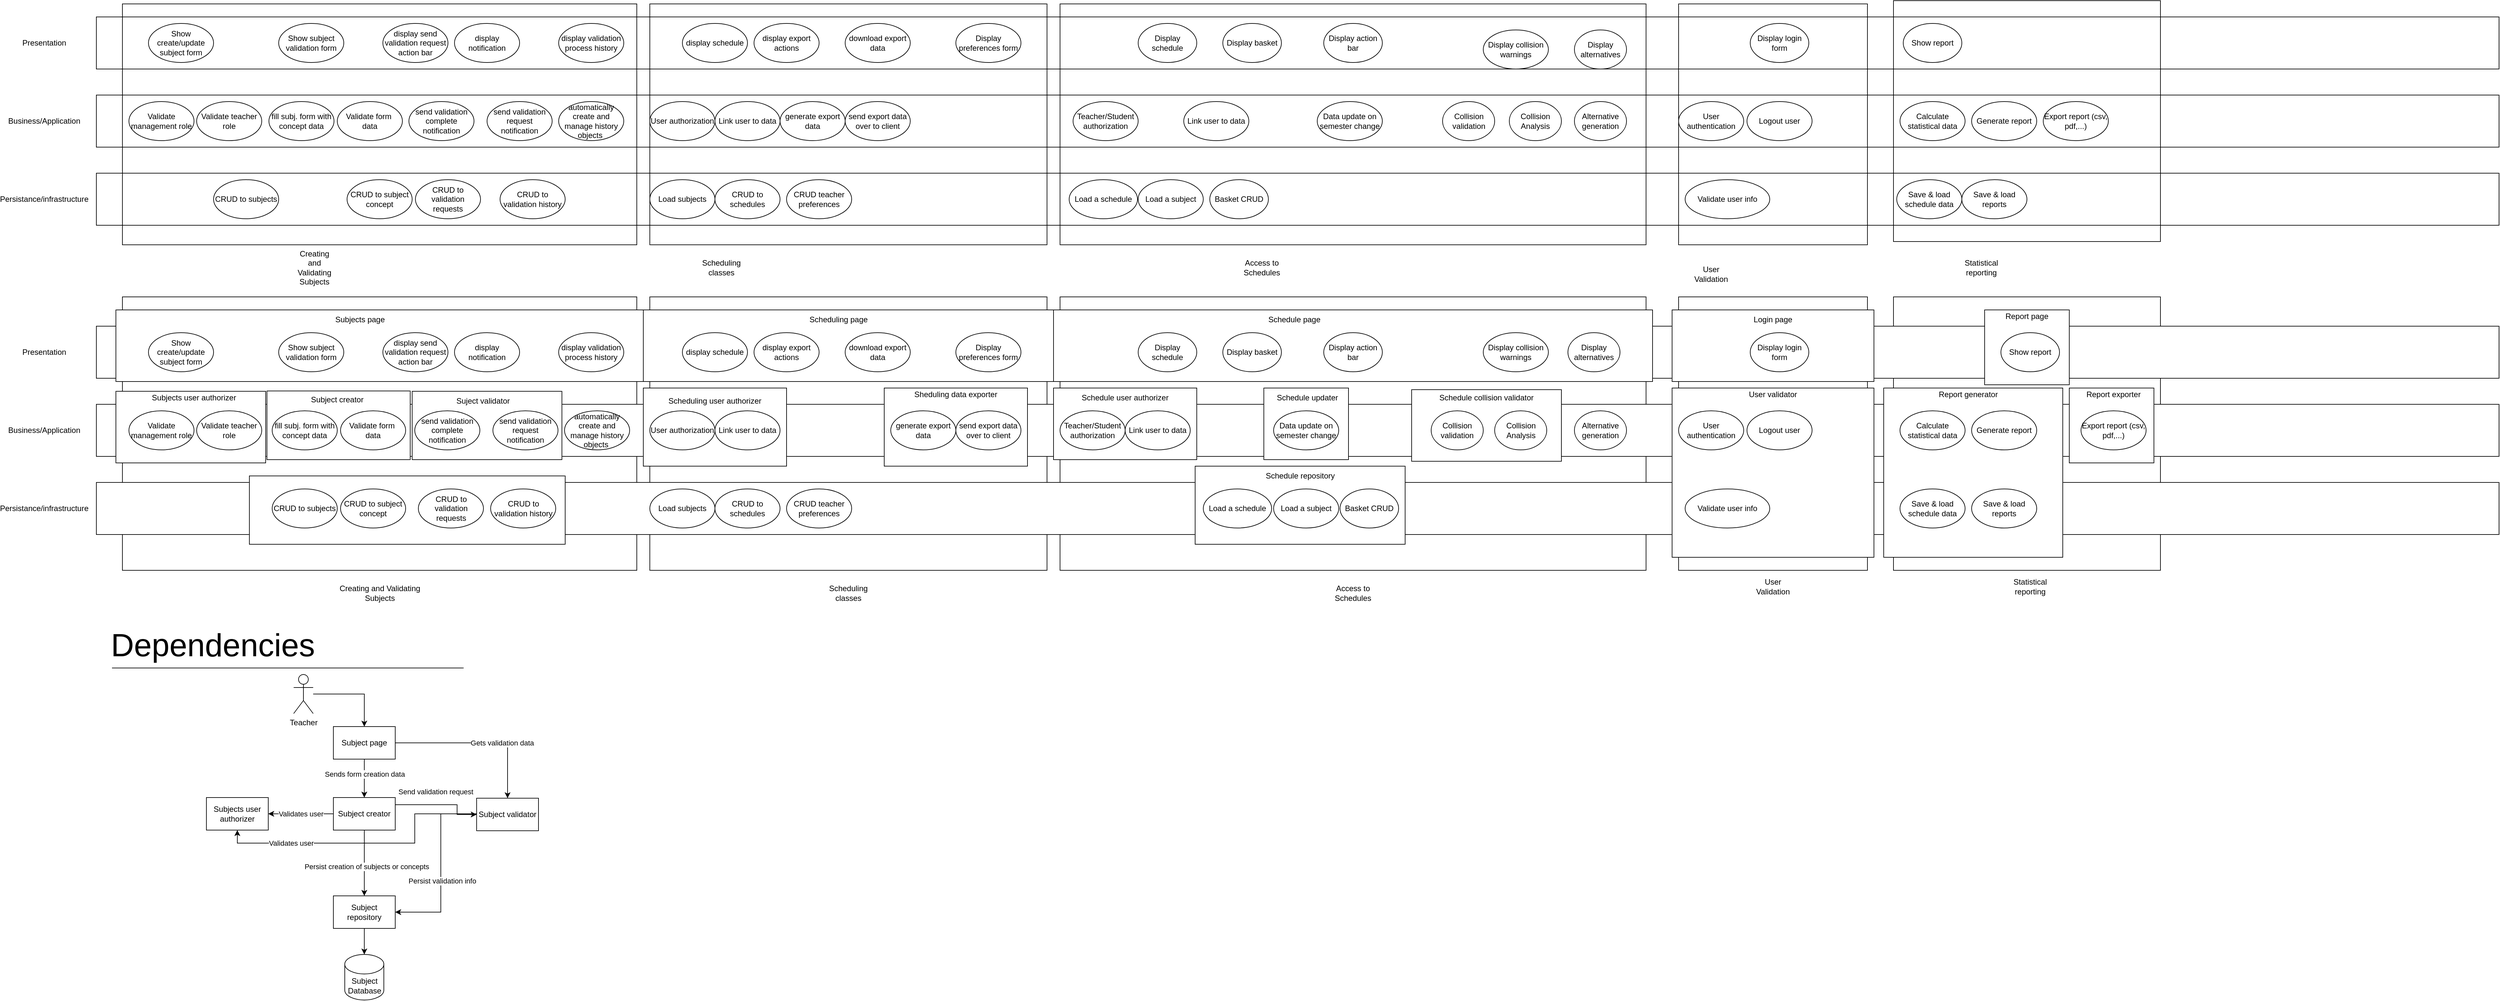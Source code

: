 <mxfile version="28.2.8">
  <diagram name="Page-1" id="wc59bFMJNS8MXFJ9b22b">
    <mxGraphModel dx="1195" dy="948" grid="1" gridSize="10" guides="1" tooltips="1" connect="1" arrows="1" fold="1" page="1" pageScale="1" pageWidth="827" pageHeight="1169" math="0" shadow="0">
      <root>
        <mxCell id="0" />
        <mxCell id="1" parent="0" />
        <mxCell id="vXy1FmEKdBri9zgE4fGT-71" value="" style="rounded=0;whiteSpace=wrap;html=1;fillColor=light-dark(#FFFFFF,#999900);" parent="1" vertex="1">
          <mxGeometry x="200" y="470" width="790" height="420" as="geometry" />
        </mxCell>
        <mxCell id="vXy1FmEKdBri9zgE4fGT-79" value="" style="rounded=0;whiteSpace=wrap;html=1;fillColor=light-dark(#FFFFFF,#999900);" parent="1" vertex="1">
          <mxGeometry x="2590" y="470" width="290" height="420" as="geometry" />
        </mxCell>
        <mxCell id="vXy1FmEKdBri9zgE4fGT-123" value="" style="rounded=0;whiteSpace=wrap;html=1;fillColor=light-dark(#FFFFFF,#999900);" parent="1" vertex="1">
          <mxGeometry x="2920" y="470" width="410" height="420" as="geometry" />
        </mxCell>
        <mxCell id="vXy1FmEKdBri9zgE4fGT-75" value="" style="rounded=0;whiteSpace=wrap;html=1;fillColor=light-dark(#FFFFFF,#999900);" parent="1" vertex="1">
          <mxGeometry x="1010" y="470" width="610" height="420" as="geometry" />
        </mxCell>
        <mxCell id="vXy1FmEKdBri9zgE4fGT-77" value="" style="rounded=0;whiteSpace=wrap;html=1;fillColor=light-dark(#FFFFFF,#999900);" parent="1" vertex="1">
          <mxGeometry x="1640" y="470" width="900" height="420" as="geometry" />
        </mxCell>
        <mxCell id="vXy1FmEKdBri9zgE4fGT-69" value="" style="rounded=0;whiteSpace=wrap;html=1;fillColor=light-dark(#FFFFFF,#994C00);" parent="1" vertex="1">
          <mxGeometry x="160" y="755" width="3690" height="80" as="geometry" />
        </mxCell>
        <mxCell id="vXy1FmEKdBri9zgE4fGT-162" value="" style="rounded=0;whiteSpace=wrap;html=1;fillColor=light-dark(#FFFFFF,#FF8000);strokeColor=light-dark(#000000,#FF0606);" parent="1" vertex="1">
          <mxGeometry x="1847.5" y="730" width="322.5" height="120" as="geometry" />
        </mxCell>
        <mxCell id="vXy1FmEKdBri9zgE4fGT-68" value="" style="rounded=0;whiteSpace=wrap;html=1;fillColor=light-dark(#FFFFFF,#994C00);" parent="1" vertex="1">
          <mxGeometry x="160" y="635" width="3690" height="80" as="geometry" />
        </mxCell>
        <mxCell id="vXy1FmEKdBri9zgE4fGT-172" value="" style="rounded=0;whiteSpace=wrap;html=1;fillColor=light-dark(#FFFFFF,#FF8000);strokeColor=light-dark(#000000,#FF0606);" parent="1" vertex="1">
          <mxGeometry x="422" y="614.5" width="220" height="105.5" as="geometry" />
        </mxCell>
        <mxCell id="vXy1FmEKdBri9zgE4fGT-170" value="" style="rounded=0;whiteSpace=wrap;html=1;fillColor=light-dark(#FFFFFF,#FF8000);strokeColor=light-dark(#000000,#FF0606);" parent="1" vertex="1">
          <mxGeometry x="645" y="615" width="230" height="105" as="geometry" />
        </mxCell>
        <mxCell id="vXy1FmEKdBri9zgE4fGT-168" value="" style="rounded=0;whiteSpace=wrap;html=1;fillColor=light-dark(#FFFFFF,#FF8000);strokeColor=light-dark(#000000,#FF0606);" parent="1" vertex="1">
          <mxGeometry x="190" y="615" width="230" height="110" as="geometry" />
        </mxCell>
        <mxCell id="vXy1FmEKdBri9zgE4fGT-166" value="" style="rounded=0;whiteSpace=wrap;html=1;fillColor=light-dark(#FFFFFF,#FF8000);strokeColor=light-dark(#000000,#FF0606);" parent="1" vertex="1">
          <mxGeometry x="1370" y="610" width="220" height="120" as="geometry" />
        </mxCell>
        <mxCell id="vXy1FmEKdBri9zgE4fGT-164" value="" style="rounded=0;whiteSpace=wrap;html=1;fillColor=light-dark(#FFFFFF,#FF8000);strokeColor=light-dark(#000000,#FF0606);" parent="1" vertex="1">
          <mxGeometry x="1000" y="610" width="220" height="120" as="geometry" />
        </mxCell>
        <mxCell id="vXy1FmEKdBri9zgE4fGT-160" value="" style="rounded=0;whiteSpace=wrap;html=1;fillColor=light-dark(#FFFFFF,#FF8000);strokeColor=light-dark(#000000,#FF0606);" parent="1" vertex="1">
          <mxGeometry x="1630" y="610" width="220" height="110" as="geometry" />
        </mxCell>
        <mxCell id="vXy1FmEKdBri9zgE4fGT-158" value="" style="rounded=0;whiteSpace=wrap;html=1;fillColor=light-dark(#FFFFFF,#FF8000);strokeColor=light-dark(#000000,#FF0606);" parent="1" vertex="1">
          <mxGeometry x="1953" y="610" width="130" height="110" as="geometry" />
        </mxCell>
        <mxCell id="vXy1FmEKdBri9zgE4fGT-156" value="" style="rounded=0;whiteSpace=wrap;html=1;fillColor=light-dark(#FFFFFF,#FF8000);strokeColor=light-dark(#000000,#FF0606);" parent="1" vertex="1">
          <mxGeometry x="2180" y="612.5" width="230" height="110" as="geometry" />
        </mxCell>
        <mxCell id="vXy1FmEKdBri9zgE4fGT-67" value="" style="rounded=0;whiteSpace=wrap;html=1;fillColor=light-dark(#FFFFFF,#994C00);" parent="1" vertex="1">
          <mxGeometry x="160" y="515" width="3690" height="80" as="geometry" />
        </mxCell>
        <mxCell id="vXy1FmEKdBri9zgE4fGT-153" value="" style="rounded=0;whiteSpace=wrap;html=1;fillColor=light-dark(#FFFFFF,#FF8000);strokeColor=light-dark(#000000,#FF0606);" parent="1" vertex="1">
          <mxGeometry x="3190" y="610" width="130" height="115" as="geometry" />
        </mxCell>
        <mxCell id="vXy1FmEKdBri9zgE4fGT-151" value="" style="rounded=0;whiteSpace=wrap;html=1;fillColor=light-dark(#FFFFFF,#FF8000);strokeColor=light-dark(#000000,#FF0606);" parent="1" vertex="1">
          <mxGeometry x="2905" y="610" width="275" height="260" as="geometry" />
        </mxCell>
        <mxCell id="vXy1FmEKdBri9zgE4fGT-149" value="" style="rounded=0;whiteSpace=wrap;html=1;fillColor=light-dark(#FFFFFF,#FF8000);strokeColor=light-dark(#000000,#FF0606);" parent="1" vertex="1">
          <mxGeometry x="3060" y="490" width="130" height="115" as="geometry" />
        </mxCell>
        <mxCell id="vXy1FmEKdBri9zgE4fGT-147" value="" style="rounded=0;whiteSpace=wrap;html=1;fillColor=light-dark(#FFFFFF,#FF8000);strokeColor=light-dark(#000000,#FF0606);" parent="1" vertex="1">
          <mxGeometry x="2580" y="490" width="310" height="110" as="geometry" />
        </mxCell>
        <mxCell id="vXy1FmEKdBri9zgE4fGT-145" value="" style="rounded=0;whiteSpace=wrap;html=1;fillColor=light-dark(#FFFFFF,#FF8000);strokeColor=light-dark(#000000,#FF0606);" parent="1" vertex="1">
          <mxGeometry x="2580" y="610" width="310" height="260" as="geometry" />
        </mxCell>
        <mxCell id="vXy1FmEKdBri9zgE4fGT-140" value="" style="rounded=0;whiteSpace=wrap;html=1;fillColor=light-dark(#FFFFFF,#FF8000);strokeColor=light-dark(#000000,#FF0606);" parent="1" vertex="1">
          <mxGeometry x="1630" y="490" width="920" height="110" as="geometry" />
        </mxCell>
        <mxCell id="vXy1FmEKdBri9zgE4fGT-138" value="" style="rounded=0;whiteSpace=wrap;html=1;fillColor=light-dark(#FFFFFF,#FF8000);strokeColor=light-dark(#000000,#FF0000);" parent="1" vertex="1">
          <mxGeometry x="1000" y="490" width="630" height="110" as="geometry" />
        </mxCell>
        <mxCell id="vXy1FmEKdBri9zgE4fGT-135" value="" style="rounded=0;whiteSpace=wrap;html=1;fillColor=light-dark(#FFFFFF,#FF8000);strokeColor=light-dark(#000000,#FF0000);" parent="1" vertex="1">
          <mxGeometry x="190" y="490" width="810" height="110" as="geometry" />
        </mxCell>
        <mxCell id="vXy1FmEKdBri9zgE4fGT-1" value="" style="rounded=0;whiteSpace=wrap;html=1;fillColor=none;" parent="1" vertex="1">
          <mxGeometry x="160" y="40" width="3690" height="80" as="geometry" />
        </mxCell>
        <mxCell id="vXy1FmEKdBri9zgE4fGT-2" value="" style="rounded=0;whiteSpace=wrap;html=1;fillColor=none;" parent="1" vertex="1">
          <mxGeometry x="160" y="160" width="3690" height="80" as="geometry" />
        </mxCell>
        <mxCell id="vXy1FmEKdBri9zgE4fGT-3" value="" style="rounded=0;whiteSpace=wrap;html=1;fillColor=none;" parent="1" vertex="1">
          <mxGeometry x="160" y="280" width="3690" height="80" as="geometry" />
        </mxCell>
        <mxCell id="vXy1FmEKdBri9zgE4fGT-4" value="Business/Application" style="text;html=1;align=center;verticalAlign=middle;whiteSpace=wrap;rounded=0;" parent="1" vertex="1">
          <mxGeometry x="50" y="185" width="60" height="30" as="geometry" />
        </mxCell>
        <mxCell id="vXy1FmEKdBri9zgE4fGT-5" value="" style="rounded=0;whiteSpace=wrap;html=1;fillColor=none;" parent="1" vertex="1">
          <mxGeometry x="200" y="20" width="790" height="370" as="geometry" />
        </mxCell>
        <mxCell id="vXy1FmEKdBri9zgE4fGT-6" value="Presentation" style="text;html=1;align=center;verticalAlign=middle;whiteSpace=wrap;rounded=0;" parent="1" vertex="1">
          <mxGeometry x="50" y="65" width="60" height="30" as="geometry" />
        </mxCell>
        <mxCell id="vXy1FmEKdBri9zgE4fGT-7" value="Persistance/infrastructure" style="text;html=1;align=center;verticalAlign=middle;whiteSpace=wrap;rounded=0;" parent="1" vertex="1">
          <mxGeometry x="50" y="305" width="60" height="30" as="geometry" />
        </mxCell>
        <mxCell id="vXy1FmEKdBri9zgE4fGT-8" value="Creating and Validating Subjects" style="text;html=1;align=center;verticalAlign=middle;whiteSpace=wrap;rounded=0;" parent="1" vertex="1">
          <mxGeometry x="465" y="410" width="60" height="30" as="geometry" />
        </mxCell>
        <mxCell id="vXy1FmEKdBri9zgE4fGT-9" value="" style="rounded=0;whiteSpace=wrap;html=1;fillColor=none;" parent="1" vertex="1">
          <mxGeometry x="1010" y="20" width="610" height="370" as="geometry" />
        </mxCell>
        <mxCell id="vXy1FmEKdBri9zgE4fGT-10" value="Scheduling classes" style="text;html=1;align=center;verticalAlign=middle;whiteSpace=wrap;rounded=0;" parent="1" vertex="1">
          <mxGeometry x="1090" y="410" width="60" height="30" as="geometry" />
        </mxCell>
        <mxCell id="vXy1FmEKdBri9zgE4fGT-11" value="" style="rounded=0;whiteSpace=wrap;html=1;fillColor=none;" parent="1" vertex="1">
          <mxGeometry x="1640" y="20" width="900" height="370" as="geometry" />
        </mxCell>
        <mxCell id="vXy1FmEKdBri9zgE4fGT-12" value="User Validation" style="text;html=1;align=center;verticalAlign=middle;whiteSpace=wrap;rounded=0;" parent="1" vertex="1">
          <mxGeometry x="2610" y="420" width="60" height="30" as="geometry" />
        </mxCell>
        <mxCell id="vXy1FmEKdBri9zgE4fGT-13" value="" style="rounded=0;whiteSpace=wrap;html=1;fillColor=none;" parent="1" vertex="1">
          <mxGeometry x="2590" y="20" width="290" height="370" as="geometry" />
        </mxCell>
        <mxCell id="vXy1FmEKdBri9zgE4fGT-14" value="Access to Schedules" style="text;html=1;align=center;verticalAlign=middle;whiteSpace=wrap;rounded=0;" parent="1" vertex="1">
          <mxGeometry x="1920" y="410" width="60" height="30" as="geometry" />
        </mxCell>
        <mxCell id="vXy1FmEKdBri9zgE4fGT-15" value="CRUD to subjects" style="ellipse;whiteSpace=wrap;html=1;" parent="1" vertex="1">
          <mxGeometry x="340" y="290" width="100" height="60" as="geometry" />
        </mxCell>
        <mxCell id="vXy1FmEKdBri9zgE4fGT-16" value="Load subjects" style="ellipse;whiteSpace=wrap;html=1;" parent="1" vertex="1">
          <mxGeometry x="1010" y="290" width="100" height="60" as="geometry" />
        </mxCell>
        <mxCell id="vXy1FmEKdBri9zgE4fGT-17" value="Load a schedule" style="ellipse;whiteSpace=wrap;html=1;" parent="1" vertex="1">
          <mxGeometry x="1654" y="290" width="105" height="60" as="geometry" />
        </mxCell>
        <mxCell id="vXy1FmEKdBri9zgE4fGT-18" value="Validate user info" style="ellipse;whiteSpace=wrap;html=1;" parent="1" vertex="1">
          <mxGeometry x="2600" y="290" width="130" height="60" as="geometry" />
        </mxCell>
        <mxCell id="vXy1FmEKdBri9zgE4fGT-19" value="User authentication" style="ellipse;whiteSpace=wrap;html=1;" parent="1" vertex="1">
          <mxGeometry x="2590" y="170" width="100" height="60" as="geometry" />
        </mxCell>
        <mxCell id="vXy1FmEKdBri9zgE4fGT-20" value="Teacher/Student authorization" style="ellipse;whiteSpace=wrap;html=1;" parent="1" vertex="1">
          <mxGeometry x="1660" y="170" width="100" height="60" as="geometry" />
        </mxCell>
        <mxCell id="vXy1FmEKdBri9zgE4fGT-21" value="User authorization" style="ellipse;whiteSpace=wrap;html=1;" parent="1" vertex="1">
          <mxGeometry x="1010" y="170" width="100" height="60" as="geometry" />
        </mxCell>
        <mxCell id="vXy1FmEKdBri9zgE4fGT-22" value="Validate management role" style="ellipse;whiteSpace=wrap;html=1;" parent="1" vertex="1">
          <mxGeometry x="210" y="170" width="100" height="60" as="geometry" />
        </mxCell>
        <mxCell id="vXy1FmEKdBri9zgE4fGT-23" value="Validate teacher role" style="ellipse;whiteSpace=wrap;html=1;" parent="1" vertex="1">
          <mxGeometry x="314" y="170" width="100" height="60" as="geometry" />
        </mxCell>
        <mxCell id="vXy1FmEKdBri9zgE4fGT-24" value="Link user to data" style="ellipse;whiteSpace=wrap;html=1;" parent="1" vertex="1">
          <mxGeometry x="1110" y="170" width="100" height="60" as="geometry" />
        </mxCell>
        <mxCell id="vXy1FmEKdBri9zgE4fGT-25" value="Link user to data" style="ellipse;whiteSpace=wrap;html=1;" parent="1" vertex="1">
          <mxGeometry x="1830" y="170" width="100" height="60" as="geometry" />
        </mxCell>
        <mxCell id="vXy1FmEKdBri9zgE4fGT-26" value="Load a subject" style="ellipse;whiteSpace=wrap;html=1;" parent="1" vertex="1">
          <mxGeometry x="1760" y="290" width="100" height="60" as="geometry" />
        </mxCell>
        <mxCell id="vXy1FmEKdBri9zgE4fGT-27" value="CRUD to schedules" style="ellipse;whiteSpace=wrap;html=1;" parent="1" vertex="1">
          <mxGeometry x="1110" y="290" width="100" height="60" as="geometry" />
        </mxCell>
        <mxCell id="vXy1FmEKdBri9zgE4fGT-28" value="Show create/update subject form" style="ellipse;whiteSpace=wrap;html=1;" parent="1" vertex="1">
          <mxGeometry x="240" y="50" width="100" height="60" as="geometry" />
        </mxCell>
        <mxCell id="vXy1FmEKdBri9zgE4fGT-29" value="Show subject validation form" style="ellipse;whiteSpace=wrap;html=1;" parent="1" vertex="1">
          <mxGeometry x="440" y="50" width="100" height="60" as="geometry" />
        </mxCell>
        <mxCell id="vXy1FmEKdBri9zgE4fGT-30" value="display notification" style="ellipse;whiteSpace=wrap;html=1;" parent="1" vertex="1">
          <mxGeometry x="710" y="50" width="100" height="60" as="geometry" />
        </mxCell>
        <mxCell id="vXy1FmEKdBri9zgE4fGT-31" value="Data update on semester change" style="ellipse;whiteSpace=wrap;html=1;" parent="1" vertex="1">
          <mxGeometry x="2035" y="170" width="100" height="60" as="geometry" />
        </mxCell>
        <mxCell id="vXy1FmEKdBri9zgE4fGT-32" value="Display schedule" style="ellipse;whiteSpace=wrap;html=1;" parent="1" vertex="1">
          <mxGeometry x="1760" y="50" width="90" height="60" as="geometry" />
        </mxCell>
        <mxCell id="vXy1FmEKdBri9zgE4fGT-33" value="Display action bar" style="ellipse;whiteSpace=wrap;html=1;" parent="1" vertex="1">
          <mxGeometry x="2045" y="50" width="90" height="60" as="geometry" />
        </mxCell>
        <mxCell id="vXy1FmEKdBri9zgE4fGT-34" value="Basket CRUD" style="ellipse;whiteSpace=wrap;html=1;" parent="1" vertex="1">
          <mxGeometry x="1870" y="290" width="90" height="60" as="geometry" />
        </mxCell>
        <mxCell id="vXy1FmEKdBri9zgE4fGT-35" value="Display collision warnings" style="ellipse;whiteSpace=wrap;html=1;" parent="1" vertex="1">
          <mxGeometry x="2290" y="60" width="100" height="60" as="geometry" />
        </mxCell>
        <mxCell id="vXy1FmEKdBri9zgE4fGT-36" value="Collision validation" style="ellipse;whiteSpace=wrap;html=1;" parent="1" vertex="1">
          <mxGeometry x="2227.5" y="170" width="80" height="60" as="geometry" />
        </mxCell>
        <mxCell id="vXy1FmEKdBri9zgE4fGT-37" value="Display login form" style="ellipse;whiteSpace=wrap;html=1;" parent="1" vertex="1">
          <mxGeometry x="2700" y="50" width="90" height="60" as="geometry" />
        </mxCell>
        <mxCell id="vXy1FmEKdBri9zgE4fGT-38" value="CRUD to subject concept" style="ellipse;whiteSpace=wrap;html=1;" parent="1" vertex="1">
          <mxGeometry x="545" y="290" width="100" height="60" as="geometry" />
        </mxCell>
        <mxCell id="vXy1FmEKdBri9zgE4fGT-39" value="Collision&lt;br&gt;Analysis" style="ellipse;whiteSpace=wrap;html=1;" parent="1" vertex="1">
          <mxGeometry x="2330" y="170" width="80" height="60" as="geometry" />
        </mxCell>
        <mxCell id="vXy1FmEKdBri9zgE4fGT-40" value="Alternative generation" style="ellipse;whiteSpace=wrap;html=1;" parent="1" vertex="1">
          <mxGeometry x="2430" y="170" width="80" height="60" as="geometry" />
        </mxCell>
        <mxCell id="vXy1FmEKdBri9zgE4fGT-41" value="Display alternatives" style="ellipse;whiteSpace=wrap;html=1;" parent="1" vertex="1">
          <mxGeometry x="2430" y="60" width="80" height="60" as="geometry" />
        </mxCell>
        <mxCell id="vXy1FmEKdBri9zgE4fGT-42" value="fill subj. form with concept data" style="ellipse;whiteSpace=wrap;html=1;" parent="1" vertex="1">
          <mxGeometry x="425" y="170" width="100" height="60" as="geometry" />
        </mxCell>
        <mxCell id="vXy1FmEKdBri9zgE4fGT-43" value="Validate form&amp;nbsp;&lt;div&gt;data&lt;/div&gt;" style="ellipse;whiteSpace=wrap;html=1;" parent="1" vertex="1">
          <mxGeometry x="530" y="170" width="100" height="60" as="geometry" />
        </mxCell>
        <mxCell id="vXy1FmEKdBri9zgE4fGT-44" value="send validation request notification" style="ellipse;whiteSpace=wrap;html=1;" parent="1" vertex="1">
          <mxGeometry x="760" y="170" width="100" height="60" as="geometry" />
        </mxCell>
        <mxCell id="vXy1FmEKdBri9zgE4fGT-45" value="display send validation request action bar" style="ellipse;whiteSpace=wrap;html=1;" parent="1" vertex="1">
          <mxGeometry x="600" y="50" width="100" height="60" as="geometry" />
        </mxCell>
        <mxCell id="vXy1FmEKdBri9zgE4fGT-46" value="CRUD to validation requests" style="ellipse;whiteSpace=wrap;html=1;" parent="1" vertex="1">
          <mxGeometry x="650" y="290" width="100" height="60" as="geometry" />
        </mxCell>
        <mxCell id="vXy1FmEKdBri9zgE4fGT-47" value="send validation complete notification" style="ellipse;whiteSpace=wrap;html=1;" parent="1" vertex="1">
          <mxGeometry x="640" y="170" width="100" height="60" as="geometry" />
        </mxCell>
        <mxCell id="vXy1FmEKdBri9zgE4fGT-48" value="CRUD to validation history" style="ellipse;whiteSpace=wrap;html=1;" parent="1" vertex="1">
          <mxGeometry x="780" y="290" width="100" height="60" as="geometry" />
        </mxCell>
        <mxCell id="vXy1FmEKdBri9zgE4fGT-49" value="automatically create and manage history objects&amp;nbsp;" style="ellipse;whiteSpace=wrap;html=1;" parent="1" vertex="1">
          <mxGeometry x="870" y="170" width="100" height="60" as="geometry" />
        </mxCell>
        <mxCell id="vXy1FmEKdBri9zgE4fGT-50" value="display validation process history" style="ellipse;whiteSpace=wrap;html=1;" parent="1" vertex="1">
          <mxGeometry x="870" y="50" width="100" height="60" as="geometry" />
        </mxCell>
        <mxCell id="vXy1FmEKdBri9zgE4fGT-51" value="display schedule" style="ellipse;whiteSpace=wrap;html=1;" parent="1" vertex="1">
          <mxGeometry x="1060" y="50" width="100" height="60" as="geometry" />
        </mxCell>
        <mxCell id="vXy1FmEKdBri9zgE4fGT-52" value="display export actions" style="ellipse;whiteSpace=wrap;html=1;" parent="1" vertex="1">
          <mxGeometry x="1170" y="50" width="100" height="60" as="geometry" />
        </mxCell>
        <mxCell id="vXy1FmEKdBri9zgE4fGT-53" value="generate export data" style="ellipse;whiteSpace=wrap;html=1;" parent="1" vertex="1">
          <mxGeometry x="1210" y="170" width="100" height="60" as="geometry" />
        </mxCell>
        <mxCell id="vXy1FmEKdBri9zgE4fGT-54" value="send export data over to client" style="ellipse;whiteSpace=wrap;html=1;" parent="1" vertex="1">
          <mxGeometry x="1310" y="170" width="100" height="60" as="geometry" />
        </mxCell>
        <mxCell id="vXy1FmEKdBri9zgE4fGT-55" value="download export data" style="ellipse;whiteSpace=wrap;html=1;" parent="1" vertex="1">
          <mxGeometry x="1310" y="50" width="100" height="60" as="geometry" />
        </mxCell>
        <mxCell id="vXy1FmEKdBri9zgE4fGT-56" value="Logout user" style="ellipse;whiteSpace=wrap;html=1;" parent="1" vertex="1">
          <mxGeometry x="2695" y="170" width="100" height="60" as="geometry" />
        </mxCell>
        <mxCell id="vXy1FmEKdBri9zgE4fGT-57" value="" style="rounded=0;whiteSpace=wrap;html=1;fillColor=none;" parent="1" vertex="1">
          <mxGeometry x="2920" y="15" width="410" height="370" as="geometry" />
        </mxCell>
        <mxCell id="vXy1FmEKdBri9zgE4fGT-58" value="Statistical reporting" style="text;html=1;whiteSpace=wrap;strokeColor=none;fillColor=none;align=center;verticalAlign=middle;rounded=0;" parent="1" vertex="1">
          <mxGeometry x="3025" y="410" width="60" height="30" as="geometry" />
        </mxCell>
        <mxCell id="vXy1FmEKdBri9zgE4fGT-59" value="Calculate statistical data" style="ellipse;whiteSpace=wrap;html=1;" parent="1" vertex="1">
          <mxGeometry x="2930" y="170" width="100" height="60" as="geometry" />
        </mxCell>
        <mxCell id="vXy1FmEKdBri9zgE4fGT-60" value="Show report" style="ellipse;whiteSpace=wrap;html=1;" parent="1" vertex="1">
          <mxGeometry x="2935" y="50" width="90" height="60" as="geometry" />
        </mxCell>
        <mxCell id="vXy1FmEKdBri9zgE4fGT-61" value="Generate report" style="ellipse;whiteSpace=wrap;html=1;" parent="1" vertex="1">
          <mxGeometry x="3040" y="170" width="100" height="60" as="geometry" />
        </mxCell>
        <mxCell id="vXy1FmEKdBri9zgE4fGT-62" value="Save &amp;amp; load schedule data" style="ellipse;whiteSpace=wrap;html=1;" parent="1" vertex="1">
          <mxGeometry x="2925" y="290" width="100" height="60" as="geometry" />
        </mxCell>
        <mxCell id="vXy1FmEKdBri9zgE4fGT-63" value="Save &amp;amp; load reports" style="ellipse;whiteSpace=wrap;html=1;" parent="1" vertex="1">
          <mxGeometry x="3025" y="290" width="100" height="60" as="geometry" />
        </mxCell>
        <mxCell id="vXy1FmEKdBri9zgE4fGT-64" value="CRUD teacher preferences" style="ellipse;whiteSpace=wrap;html=1;" parent="1" vertex="1">
          <mxGeometry x="1220" y="290" width="100" height="60" as="geometry" />
        </mxCell>
        <mxCell id="vXy1FmEKdBri9zgE4fGT-65" value="Display preferences form" style="ellipse;whiteSpace=wrap;html=1;" parent="1" vertex="1">
          <mxGeometry x="1480" y="50" width="100" height="60" as="geometry" />
        </mxCell>
        <mxCell id="vXy1FmEKdBri9zgE4fGT-66" value="Export report (csv, pdf,...)" style="ellipse;whiteSpace=wrap;html=1;" parent="1" vertex="1">
          <mxGeometry x="3150" y="170" width="100" height="60" as="geometry" />
        </mxCell>
        <mxCell id="vXy1FmEKdBri9zgE4fGT-70" value="Business/Application" style="text;html=1;align=center;verticalAlign=middle;whiteSpace=wrap;rounded=0;" parent="1" vertex="1">
          <mxGeometry x="50" y="660" width="60" height="30" as="geometry" />
        </mxCell>
        <mxCell id="vXy1FmEKdBri9zgE4fGT-72" value="Presentation" style="text;html=1;align=center;verticalAlign=middle;whiteSpace=wrap;rounded=0;" parent="1" vertex="1">
          <mxGeometry x="50" y="540" width="60" height="30" as="geometry" />
        </mxCell>
        <mxCell id="vXy1FmEKdBri9zgE4fGT-73" value="Persistance/infrastructure" style="text;html=1;align=center;verticalAlign=middle;whiteSpace=wrap;rounded=0;" parent="1" vertex="1">
          <mxGeometry x="50" y="780" width="60" height="30" as="geometry" />
        </mxCell>
        <mxCell id="vXy1FmEKdBri9zgE4fGT-74" value="Creating and Validating Subjects" style="text;html=1;align=center;verticalAlign=middle;whiteSpace=wrap;rounded=0;" parent="1" vertex="1">
          <mxGeometry x="507.5" y="910" width="175" height="30" as="geometry" />
        </mxCell>
        <mxCell id="vXy1FmEKdBri9zgE4fGT-76" value="Scheduling classes" style="text;html=1;align=center;verticalAlign=middle;whiteSpace=wrap;rounded=0;" parent="1" vertex="1">
          <mxGeometry x="1285" y="910" width="60" height="30" as="geometry" />
        </mxCell>
        <mxCell id="vXy1FmEKdBri9zgE4fGT-78" value="User Validation" style="text;html=1;align=center;verticalAlign=middle;whiteSpace=wrap;rounded=0;" parent="1" vertex="1">
          <mxGeometry x="2705" y="900" width="60" height="30" as="geometry" />
        </mxCell>
        <mxCell id="vXy1FmEKdBri9zgE4fGT-80" value="Access to Schedules" style="text;html=1;align=center;verticalAlign=middle;whiteSpace=wrap;rounded=0;" parent="1" vertex="1">
          <mxGeometry x="2060" y="910" width="60" height="30" as="geometry" />
        </mxCell>
        <mxCell id="vXy1FmEKdBri9zgE4fGT-82" value="Load subjects" style="ellipse;whiteSpace=wrap;html=1;" parent="1" vertex="1">
          <mxGeometry x="1010" y="765" width="100" height="60" as="geometry" />
        </mxCell>
        <mxCell id="vXy1FmEKdBri9zgE4fGT-83" value="Load a schedule" style="ellipse;whiteSpace=wrap;html=1;" parent="1" vertex="1">
          <mxGeometry x="1860" y="765" width="105" height="60" as="geometry" />
        </mxCell>
        <mxCell id="vXy1FmEKdBri9zgE4fGT-84" value="Validate user info" style="ellipse;whiteSpace=wrap;html=1;" parent="1" vertex="1">
          <mxGeometry x="2600" y="765" width="130" height="60" as="geometry" />
        </mxCell>
        <mxCell id="vXy1FmEKdBri9zgE4fGT-85" value="User authentication" style="ellipse;whiteSpace=wrap;html=1;" parent="1" vertex="1">
          <mxGeometry x="2590" y="645" width="100" height="60" as="geometry" />
        </mxCell>
        <mxCell id="vXy1FmEKdBri9zgE4fGT-86" value="Teacher/Student authorization" style="ellipse;whiteSpace=wrap;html=1;" parent="1" vertex="1">
          <mxGeometry x="1640" y="645" width="100" height="60" as="geometry" />
        </mxCell>
        <mxCell id="vXy1FmEKdBri9zgE4fGT-87" value="User authorization" style="ellipse;whiteSpace=wrap;html=1;" parent="1" vertex="1">
          <mxGeometry x="1010" y="645" width="100" height="60" as="geometry" />
        </mxCell>
        <mxCell id="vXy1FmEKdBri9zgE4fGT-88" value="Validate management role" style="ellipse;whiteSpace=wrap;html=1;" parent="1" vertex="1">
          <mxGeometry x="210" y="645" width="100" height="60" as="geometry" />
        </mxCell>
        <mxCell id="vXy1FmEKdBri9zgE4fGT-89" value="Validate teacher role" style="ellipse;whiteSpace=wrap;html=1;" parent="1" vertex="1">
          <mxGeometry x="314" y="645" width="100" height="60" as="geometry" />
        </mxCell>
        <mxCell id="vXy1FmEKdBri9zgE4fGT-90" value="Link user to data" style="ellipse;whiteSpace=wrap;html=1;" parent="1" vertex="1">
          <mxGeometry x="1110" y="645" width="100" height="60" as="geometry" />
        </mxCell>
        <mxCell id="vXy1FmEKdBri9zgE4fGT-91" value="Link user to data" style="ellipse;whiteSpace=wrap;html=1;" parent="1" vertex="1">
          <mxGeometry x="1740" y="645" width="100" height="60" as="geometry" />
        </mxCell>
        <mxCell id="vXy1FmEKdBri9zgE4fGT-92" value="Load a subject" style="ellipse;whiteSpace=wrap;html=1;" parent="1" vertex="1">
          <mxGeometry x="1968" y="765" width="100" height="60" as="geometry" />
        </mxCell>
        <mxCell id="vXy1FmEKdBri9zgE4fGT-93" value="CRUD to schedules" style="ellipse;whiteSpace=wrap;html=1;" parent="1" vertex="1">
          <mxGeometry x="1110" y="765" width="100" height="60" as="geometry" />
        </mxCell>
        <mxCell id="vXy1FmEKdBri9zgE4fGT-94" value="Show create/update subject form" style="ellipse;whiteSpace=wrap;html=1;" parent="1" vertex="1">
          <mxGeometry x="240" y="525" width="100" height="60" as="geometry" />
        </mxCell>
        <mxCell id="vXy1FmEKdBri9zgE4fGT-95" value="Show subject validation form" style="ellipse;whiteSpace=wrap;html=1;" parent="1" vertex="1">
          <mxGeometry x="440" y="525" width="100" height="60" as="geometry" />
        </mxCell>
        <mxCell id="vXy1FmEKdBri9zgE4fGT-96" value="display notification" style="ellipse;whiteSpace=wrap;html=1;" parent="1" vertex="1">
          <mxGeometry x="710" y="525" width="100" height="60" as="geometry" />
        </mxCell>
        <mxCell id="vXy1FmEKdBri9zgE4fGT-97" value="Data update on semester change" style="ellipse;whiteSpace=wrap;html=1;" parent="1" vertex="1">
          <mxGeometry x="1968" y="645" width="100" height="60" as="geometry" />
        </mxCell>
        <mxCell id="vXy1FmEKdBri9zgE4fGT-98" value="Display schedule" style="ellipse;whiteSpace=wrap;html=1;" parent="1" vertex="1">
          <mxGeometry x="1760" y="525" width="90" height="60" as="geometry" />
        </mxCell>
        <mxCell id="vXy1FmEKdBri9zgE4fGT-99" value="Display action bar" style="ellipse;whiteSpace=wrap;html=1;" parent="1" vertex="1">
          <mxGeometry x="2045" y="525" width="90" height="60" as="geometry" />
        </mxCell>
        <mxCell id="vXy1FmEKdBri9zgE4fGT-100" value="Basket CRUD" style="ellipse;whiteSpace=wrap;html=1;" parent="1" vertex="1">
          <mxGeometry x="2070" y="765" width="90" height="60" as="geometry" />
        </mxCell>
        <mxCell id="vXy1FmEKdBri9zgE4fGT-101" value="Display collision warnings" style="ellipse;whiteSpace=wrap;html=1;" parent="1" vertex="1">
          <mxGeometry x="2290" y="525" width="100" height="60" as="geometry" />
        </mxCell>
        <mxCell id="vXy1FmEKdBri9zgE4fGT-102" value="Collision validation" style="ellipse;whiteSpace=wrap;html=1;" parent="1" vertex="1">
          <mxGeometry x="2210" y="645" width="80" height="60" as="geometry" />
        </mxCell>
        <mxCell id="vXy1FmEKdBri9zgE4fGT-103" value="Display login form" style="ellipse;whiteSpace=wrap;html=1;" parent="1" vertex="1">
          <mxGeometry x="2700" y="525" width="90" height="60" as="geometry" />
        </mxCell>
        <mxCell id="vXy1FmEKdBri9zgE4fGT-105" value="Collision&lt;br&gt;Analysis" style="ellipse;whiteSpace=wrap;html=1;" parent="1" vertex="1">
          <mxGeometry x="2307.5" y="645" width="80" height="60" as="geometry" />
        </mxCell>
        <mxCell id="vXy1FmEKdBri9zgE4fGT-106" value="Alternative generation" style="ellipse;whiteSpace=wrap;html=1;" parent="1" vertex="1">
          <mxGeometry x="2430" y="645" width="80" height="60" as="geometry" />
        </mxCell>
        <mxCell id="vXy1FmEKdBri9zgE4fGT-107" value="Display alternatives" style="ellipse;whiteSpace=wrap;html=1;" parent="1" vertex="1">
          <mxGeometry x="2420" y="525" width="80" height="60" as="geometry" />
        </mxCell>
        <mxCell id="vXy1FmEKdBri9zgE4fGT-108" value="fill subj. form with concept data" style="ellipse;whiteSpace=wrap;html=1;" parent="1" vertex="1">
          <mxGeometry x="430" y="645" width="100" height="60" as="geometry" />
        </mxCell>
        <mxCell id="vXy1FmEKdBri9zgE4fGT-109" value="Validate form&amp;nbsp;&lt;div&gt;data&lt;/div&gt;" style="ellipse;whiteSpace=wrap;html=1;" parent="1" vertex="1">
          <mxGeometry x="535" y="645" width="100" height="60" as="geometry" />
        </mxCell>
        <mxCell id="vXy1FmEKdBri9zgE4fGT-110" value="send validation request notification" style="ellipse;whiteSpace=wrap;html=1;" parent="1" vertex="1">
          <mxGeometry x="769" y="645" width="100" height="60" as="geometry" />
        </mxCell>
        <mxCell id="vXy1FmEKdBri9zgE4fGT-111" value="display send validation request action bar" style="ellipse;whiteSpace=wrap;html=1;" parent="1" vertex="1">
          <mxGeometry x="600" y="525" width="100" height="60" as="geometry" />
        </mxCell>
        <mxCell id="vXy1FmEKdBri9zgE4fGT-113" value="send validation complete notification" style="ellipse;whiteSpace=wrap;html=1;" parent="1" vertex="1">
          <mxGeometry x="649" y="645" width="100" height="60" as="geometry" />
        </mxCell>
        <mxCell id="vXy1FmEKdBri9zgE4fGT-115" value="automatically create and manage history objects&amp;nbsp;" style="ellipse;whiteSpace=wrap;html=1;" parent="1" vertex="1">
          <mxGeometry x="879" y="645" width="100" height="60" as="geometry" />
        </mxCell>
        <mxCell id="vXy1FmEKdBri9zgE4fGT-116" value="display validation process history" style="ellipse;whiteSpace=wrap;html=1;" parent="1" vertex="1">
          <mxGeometry x="870" y="525" width="100" height="60" as="geometry" />
        </mxCell>
        <mxCell id="vXy1FmEKdBri9zgE4fGT-117" value="display schedule" style="ellipse;whiteSpace=wrap;html=1;" parent="1" vertex="1">
          <mxGeometry x="1060" y="525" width="100" height="60" as="geometry" />
        </mxCell>
        <mxCell id="vXy1FmEKdBri9zgE4fGT-118" value="display export actions" style="ellipse;whiteSpace=wrap;html=1;" parent="1" vertex="1">
          <mxGeometry x="1170" y="525" width="100" height="60" as="geometry" />
        </mxCell>
        <mxCell id="vXy1FmEKdBri9zgE4fGT-119" value="generate export data" style="ellipse;whiteSpace=wrap;html=1;" parent="1" vertex="1">
          <mxGeometry x="1380" y="645" width="100" height="60" as="geometry" />
        </mxCell>
        <mxCell id="vXy1FmEKdBri9zgE4fGT-120" value="send export data over to client" style="ellipse;whiteSpace=wrap;html=1;" parent="1" vertex="1">
          <mxGeometry x="1480" y="645" width="100" height="60" as="geometry" />
        </mxCell>
        <mxCell id="vXy1FmEKdBri9zgE4fGT-121" value="download export data" style="ellipse;whiteSpace=wrap;html=1;" parent="1" vertex="1">
          <mxGeometry x="1310" y="525" width="100" height="60" as="geometry" />
        </mxCell>
        <mxCell id="vXy1FmEKdBri9zgE4fGT-122" value="Logout user" style="ellipse;whiteSpace=wrap;html=1;" parent="1" vertex="1">
          <mxGeometry x="2695" y="645" width="100" height="60" as="geometry" />
        </mxCell>
        <mxCell id="vXy1FmEKdBri9zgE4fGT-124" value="Statistical reporting" style="text;html=1;whiteSpace=wrap;strokeColor=none;fillColor=none;align=center;verticalAlign=middle;rounded=0;" parent="1" vertex="1">
          <mxGeometry x="3100" y="900" width="60" height="30" as="geometry" />
        </mxCell>
        <mxCell id="vXy1FmEKdBri9zgE4fGT-125" value="Calculate statistical data" style="ellipse;whiteSpace=wrap;html=1;" parent="1" vertex="1">
          <mxGeometry x="2930" y="645" width="100" height="60" as="geometry" />
        </mxCell>
        <mxCell id="vXy1FmEKdBri9zgE4fGT-126" value="Show report" style="ellipse;whiteSpace=wrap;html=1;" parent="1" vertex="1">
          <mxGeometry x="3085" y="525" width="90" height="60" as="geometry" />
        </mxCell>
        <mxCell id="vXy1FmEKdBri9zgE4fGT-127" value="Generate report" style="ellipse;whiteSpace=wrap;html=1;" parent="1" vertex="1">
          <mxGeometry x="3040" y="645" width="100" height="60" as="geometry" />
        </mxCell>
        <mxCell id="vXy1FmEKdBri9zgE4fGT-128" value="Save &amp;amp; load schedule data" style="ellipse;whiteSpace=wrap;html=1;" parent="1" vertex="1">
          <mxGeometry x="2930" y="765" width="100" height="60" as="geometry" />
        </mxCell>
        <mxCell id="vXy1FmEKdBri9zgE4fGT-129" value="Save &amp;amp; load reports" style="ellipse;whiteSpace=wrap;html=1;" parent="1" vertex="1">
          <mxGeometry x="3040" y="765" width="100" height="60" as="geometry" />
        </mxCell>
        <mxCell id="vXy1FmEKdBri9zgE4fGT-130" value="CRUD teacher preferences" style="ellipse;whiteSpace=wrap;html=1;" parent="1" vertex="1">
          <mxGeometry x="1220" y="765" width="100" height="60" as="geometry" />
        </mxCell>
        <mxCell id="vXy1FmEKdBri9zgE4fGT-131" value="Display preferences form" style="ellipse;whiteSpace=wrap;html=1;" parent="1" vertex="1">
          <mxGeometry x="1480" y="525" width="100" height="60" as="geometry" />
        </mxCell>
        <mxCell id="vXy1FmEKdBri9zgE4fGT-132" value="Export report (csv, pdf,...)" style="ellipse;whiteSpace=wrap;html=1;" parent="1" vertex="1">
          <mxGeometry x="3208" y="645" width="100" height="60" as="geometry" />
        </mxCell>
        <mxCell id="vXy1FmEKdBri9zgE4fGT-136" value="Subjects page" style="text;html=1;whiteSpace=wrap;strokeColor=none;fillColor=none;align=center;verticalAlign=middle;rounded=0;" parent="1" vertex="1">
          <mxGeometry x="490" y="490" width="150" height="30" as="geometry" />
        </mxCell>
        <mxCell id="vXy1FmEKdBri9zgE4fGT-139" value="Scheduling page" style="text;html=1;whiteSpace=wrap;strokeColor=none;fillColor=none;align=center;verticalAlign=middle;rounded=0;" parent="1" vertex="1">
          <mxGeometry x="1250" y="490" width="100" height="30" as="geometry" />
        </mxCell>
        <mxCell id="vXy1FmEKdBri9zgE4fGT-141" value="Schedule page" style="text;html=1;whiteSpace=wrap;strokeColor=none;fillColor=none;align=center;verticalAlign=middle;rounded=0;" parent="1" vertex="1">
          <mxGeometry x="1940" y="490" width="120" height="30" as="geometry" />
        </mxCell>
        <mxCell id="vXy1FmEKdBri9zgE4fGT-143" value="Display basket" style="ellipse;whiteSpace=wrap;html=1;" parent="1" vertex="1">
          <mxGeometry x="1890" y="50" width="90" height="60" as="geometry" />
        </mxCell>
        <mxCell id="vXy1FmEKdBri9zgE4fGT-144" value="Display basket" style="ellipse;whiteSpace=wrap;html=1;" parent="1" vertex="1">
          <mxGeometry x="1890" y="525" width="90" height="60" as="geometry" />
        </mxCell>
        <mxCell id="vXy1FmEKdBri9zgE4fGT-146" value="User validator" style="text;html=1;whiteSpace=wrap;strokeColor=none;fillColor=none;align=center;verticalAlign=middle;rounded=0;" parent="1" vertex="1">
          <mxGeometry x="2690" y="605" width="90" height="30" as="geometry" />
        </mxCell>
        <mxCell id="vXy1FmEKdBri9zgE4fGT-148" value="Login page" style="text;html=1;whiteSpace=wrap;strokeColor=none;fillColor=none;align=center;verticalAlign=middle;rounded=0;" parent="1" vertex="1">
          <mxGeometry x="2690" y="490" width="90" height="30" as="geometry" />
        </mxCell>
        <mxCell id="vXy1FmEKdBri9zgE4fGT-150" value="Report page" style="text;html=1;whiteSpace=wrap;strokeColor=none;fillColor=none;align=center;verticalAlign=middle;rounded=0;" parent="1" vertex="1">
          <mxGeometry x="3065" y="485" width="120" height="30" as="geometry" />
        </mxCell>
        <mxCell id="vXy1FmEKdBri9zgE4fGT-152" value="Report generator" style="text;html=1;whiteSpace=wrap;strokeColor=none;fillColor=none;align=center;verticalAlign=middle;rounded=0;" parent="1" vertex="1">
          <mxGeometry x="2970" y="605" width="130" height="30" as="geometry" />
        </mxCell>
        <mxCell id="vXy1FmEKdBri9zgE4fGT-154" value="Report exporter" style="text;html=1;whiteSpace=wrap;strokeColor=none;fillColor=none;align=center;verticalAlign=middle;rounded=0;" parent="1" vertex="1">
          <mxGeometry x="3208" y="605" width="100" height="30" as="geometry" />
        </mxCell>
        <mxCell id="vXy1FmEKdBri9zgE4fGT-157" value="Schedule collision validator" style="text;html=1;whiteSpace=wrap;strokeColor=none;fillColor=none;align=center;verticalAlign=middle;rounded=0;" parent="1" vertex="1">
          <mxGeometry x="2210" y="610" width="170" height="30" as="geometry" />
        </mxCell>
        <mxCell id="vXy1FmEKdBri9zgE4fGT-159" value="Schedule updater" style="text;html=1;whiteSpace=wrap;strokeColor=none;fillColor=none;align=center;verticalAlign=middle;rounded=0;" parent="1" vertex="1">
          <mxGeometry x="1960" y="610" width="120" height="30" as="geometry" />
        </mxCell>
        <mxCell id="vXy1FmEKdBri9zgE4fGT-161" value="Schedule user authorizer" style="text;html=1;whiteSpace=wrap;strokeColor=none;fillColor=none;align=center;verticalAlign=middle;rounded=0;" parent="1" vertex="1">
          <mxGeometry x="1670" y="610" width="140" height="30" as="geometry" />
        </mxCell>
        <mxCell id="vXy1FmEKdBri9zgE4fGT-163" value="Schedule repository" style="text;html=1;whiteSpace=wrap;strokeColor=none;fillColor=none;align=center;verticalAlign=middle;rounded=0;" parent="1" vertex="1">
          <mxGeometry x="1933.75" y="730" width="150" height="30" as="geometry" />
        </mxCell>
        <mxCell id="vXy1FmEKdBri9zgE4fGT-165" value="Scheduling user authorizer" style="text;html=1;whiteSpace=wrap;strokeColor=none;fillColor=none;align=center;verticalAlign=middle;rounded=0;" parent="1" vertex="1">
          <mxGeometry x="1025" y="615" width="170" height="30" as="geometry" />
        </mxCell>
        <mxCell id="vXy1FmEKdBri9zgE4fGT-167" value="Sheduling data exporter" style="text;html=1;whiteSpace=wrap;strokeColor=none;fillColor=none;align=center;verticalAlign=middle;rounded=0;" parent="1" vertex="1">
          <mxGeometry x="1395" y="605" width="170" height="30" as="geometry" />
        </mxCell>
        <mxCell id="vXy1FmEKdBri9zgE4fGT-169" value="Subjects user authorizer" style="text;html=1;whiteSpace=wrap;strokeColor=none;fillColor=none;align=center;verticalAlign=middle;rounded=0;" parent="1" vertex="1">
          <mxGeometry x="235" y="610" width="150" height="30" as="geometry" />
        </mxCell>
        <mxCell id="vXy1FmEKdBri9zgE4fGT-171" value="Suject validator" style="text;html=1;whiteSpace=wrap;strokeColor=none;fillColor=none;align=center;verticalAlign=middle;rounded=0;" parent="1" vertex="1">
          <mxGeometry x="669" y="615" width="170" height="30" as="geometry" />
        </mxCell>
        <mxCell id="vXy1FmEKdBri9zgE4fGT-173" value="Subject creator" style="text;html=1;whiteSpace=wrap;strokeColor=none;fillColor=none;align=center;verticalAlign=middle;rounded=0;" parent="1" vertex="1">
          <mxGeometry x="465" y="612.5" width="130" height="30" as="geometry" />
        </mxCell>
        <mxCell id="rjqYCbXMp0SxSb2C982p-1" style="edgeStyle=orthogonalEdgeStyle;rounded=0;orthogonalLoop=1;jettySize=auto;html=1;entryX=0.5;entryY=0;entryDx=0;entryDy=0;" edge="1" parent="1" source="rjqYCbXMp0SxSb2C982p-5" target="rjqYCbXMp0SxSb2C982p-14">
          <mxGeometry relative="1" as="geometry" />
        </mxCell>
        <mxCell id="rjqYCbXMp0SxSb2C982p-2" value="Sends form creation data" style="edgeLabel;html=1;align=center;verticalAlign=middle;resizable=0;points=[];" vertex="1" connectable="0" parent="rjqYCbXMp0SxSb2C982p-1">
          <mxGeometry x="-0.223" y="-1" relative="1" as="geometry">
            <mxPoint x="1" as="offset" />
          </mxGeometry>
        </mxCell>
        <mxCell id="rjqYCbXMp0SxSb2C982p-3" style="edgeStyle=orthogonalEdgeStyle;rounded=0;orthogonalLoop=1;jettySize=auto;html=1;" edge="1" parent="1" source="rjqYCbXMp0SxSb2C982p-5" target="rjqYCbXMp0SxSb2C982p-19">
          <mxGeometry relative="1" as="geometry" />
        </mxCell>
        <mxCell id="rjqYCbXMp0SxSb2C982p-4" value="Gets validation data" style="edgeLabel;html=1;align=center;verticalAlign=middle;resizable=0;points=[];" vertex="1" connectable="0" parent="rjqYCbXMp0SxSb2C982p-3">
          <mxGeometry x="0.271" relative="1" as="geometry">
            <mxPoint as="offset" />
          </mxGeometry>
        </mxCell>
        <mxCell id="rjqYCbXMp0SxSb2C982p-5" value="Subject page" style="rounded=0;whiteSpace=wrap;html=1;fillColor=light-dark(#FFFFFF,#FF8000);strokeColor=light-dark(#000000,#FF0000);" vertex="1" parent="1">
          <mxGeometry x="524" y="1130" width="95" height="50" as="geometry" />
        </mxCell>
        <mxCell id="rjqYCbXMp0SxSb2C982p-6" value="&lt;font style=&quot;font-size: 49px;&quot;&gt;&lt;font style=&quot;&quot;&gt;Dep&lt;/font&gt;endencies&lt;/font&gt;" style="text;html=1;whiteSpace=wrap;strokeColor=none;fillColor=none;align=center;verticalAlign=middle;rounded=0;" vertex="1" parent="1">
          <mxGeometry x="309" y="990" width="60" height="30" as="geometry" />
        </mxCell>
        <mxCell id="rjqYCbXMp0SxSb2C982p-7" value="" style="endArrow=none;html=1;rounded=0;" edge="1" parent="1">
          <mxGeometry width="50" height="50" relative="1" as="geometry">
            <mxPoint x="184" y="1040" as="sourcePoint" />
            <mxPoint x="724" y="1040" as="targetPoint" />
          </mxGeometry>
        </mxCell>
        <mxCell id="rjqYCbXMp0SxSb2C982p-8" value="Subjects user authorizer" style="rounded=0;whiteSpace=wrap;html=1;fillColor=light-dark(#FFFFFF,#FF8000);strokeColor=light-dark(#000000,#FF0000);" vertex="1" parent="1">
          <mxGeometry x="329" y="1239" width="95" height="50" as="geometry" />
        </mxCell>
        <mxCell id="rjqYCbXMp0SxSb2C982p-9" style="edgeStyle=orthogonalEdgeStyle;rounded=0;orthogonalLoop=1;jettySize=auto;html=1;entryX=0.5;entryY=0;entryDx=0;entryDy=0;" edge="1" parent="1" source="rjqYCbXMp0SxSb2C982p-14" target="rjqYCbXMp0SxSb2C982p-20">
          <mxGeometry relative="1" as="geometry" />
        </mxCell>
        <mxCell id="rjqYCbXMp0SxSb2C982p-10" value="Persist creation of subjects or concepts" style="edgeLabel;html=1;align=center;verticalAlign=middle;resizable=0;points=[];" vertex="1" connectable="0" parent="rjqYCbXMp0SxSb2C982p-9">
          <mxGeometry x="0.111" y="3" relative="1" as="geometry">
            <mxPoint as="offset" />
          </mxGeometry>
        </mxCell>
        <mxCell id="rjqYCbXMp0SxSb2C982p-11" value="Validates user" style="edgeStyle=orthogonalEdgeStyle;rounded=0;orthogonalLoop=1;jettySize=auto;html=1;entryX=1;entryY=0.5;entryDx=0;entryDy=0;" edge="1" parent="1" source="rjqYCbXMp0SxSb2C982p-14" target="rjqYCbXMp0SxSb2C982p-8">
          <mxGeometry relative="1" as="geometry">
            <Array as="points">
              <mxPoint x="479" y="1264" />
              <mxPoint x="479" y="1264" />
            </Array>
          </mxGeometry>
        </mxCell>
        <mxCell id="rjqYCbXMp0SxSb2C982p-12" style="edgeStyle=orthogonalEdgeStyle;rounded=0;orthogonalLoop=1;jettySize=auto;html=1;entryX=0;entryY=0.5;entryDx=0;entryDy=0;" edge="1" parent="1" source="rjqYCbXMp0SxSb2C982p-14" target="rjqYCbXMp0SxSb2C982p-19">
          <mxGeometry relative="1" as="geometry">
            <Array as="points">
              <mxPoint x="714" y="1250" />
            </Array>
          </mxGeometry>
        </mxCell>
        <mxCell id="rjqYCbXMp0SxSb2C982p-13" value="Send validation request" style="edgeLabel;html=1;align=center;verticalAlign=middle;resizable=0;points=[];" vertex="1" connectable="0" parent="rjqYCbXMp0SxSb2C982p-12">
          <mxGeometry x="0.129" y="1" relative="1" as="geometry">
            <mxPoint x="-17" y="-19" as="offset" />
          </mxGeometry>
        </mxCell>
        <mxCell id="rjqYCbXMp0SxSb2C982p-14" value="Subject creator" style="rounded=0;whiteSpace=wrap;html=1;fillColor=light-dark(#FFFFFF,#FF8000);strokeColor=light-dark(#000000,#FF0000);" vertex="1" parent="1">
          <mxGeometry x="524" y="1239" width="95" height="50" as="geometry" />
        </mxCell>
        <mxCell id="rjqYCbXMp0SxSb2C982p-15" style="edgeStyle=orthogonalEdgeStyle;rounded=0;orthogonalLoop=1;jettySize=auto;html=1;entryX=1;entryY=0.5;entryDx=0;entryDy=0;" edge="1" parent="1" source="rjqYCbXMp0SxSb2C982p-19" target="rjqYCbXMp0SxSb2C982p-20">
          <mxGeometry relative="1" as="geometry">
            <Array as="points">
              <mxPoint x="689" y="1264" />
              <mxPoint x="689" y="1415" />
            </Array>
          </mxGeometry>
        </mxCell>
        <mxCell id="rjqYCbXMp0SxSb2C982p-16" value="Persist validation info" style="edgeLabel;html=1;align=center;verticalAlign=middle;resizable=0;points=[];" vertex="1" connectable="0" parent="rjqYCbXMp0SxSb2C982p-15">
          <mxGeometry x="0.145" y="2" relative="1" as="geometry">
            <mxPoint as="offset" />
          </mxGeometry>
        </mxCell>
        <mxCell id="rjqYCbXMp0SxSb2C982p-17" style="edgeStyle=orthogonalEdgeStyle;rounded=0;orthogonalLoop=1;jettySize=auto;html=1;entryX=0.5;entryY=1;entryDx=0;entryDy=0;" edge="1" parent="1" source="rjqYCbXMp0SxSb2C982p-19" target="rjqYCbXMp0SxSb2C982p-8">
          <mxGeometry relative="1" as="geometry">
            <Array as="points">
              <mxPoint x="649" y="1264" />
              <mxPoint x="649" y="1309" />
              <mxPoint x="376" y="1309" />
            </Array>
          </mxGeometry>
        </mxCell>
        <mxCell id="rjqYCbXMp0SxSb2C982p-18" value="Validates user" style="edgeLabel;html=1;align=center;verticalAlign=middle;resizable=0;points=[];" vertex="1" connectable="0" parent="rjqYCbXMp0SxSb2C982p-17">
          <mxGeometry x="0.526" relative="1" as="geometry">
            <mxPoint as="offset" />
          </mxGeometry>
        </mxCell>
        <mxCell id="rjqYCbXMp0SxSb2C982p-19" value="Subject validator" style="rounded=0;whiteSpace=wrap;html=1;fillColor=light-dark(#FFFFFF,#FF8000);strokeColor=light-dark(#000000,#FF0000);" vertex="1" parent="1">
          <mxGeometry x="744" y="1240" width="95" height="50" as="geometry" />
        </mxCell>
        <mxCell id="rjqYCbXMp0SxSb2C982p-20" value="Subject repository" style="rounded=0;whiteSpace=wrap;html=1;fillColor=light-dark(#FFFFFF,#FF8000);strokeColor=light-dark(#000000,#FF0000);" vertex="1" parent="1">
          <mxGeometry x="524" y="1390" width="95" height="50" as="geometry" />
        </mxCell>
        <mxCell id="rjqYCbXMp0SxSb2C982p-21" style="edgeStyle=orthogonalEdgeStyle;rounded=0;orthogonalLoop=1;jettySize=auto;html=1;entryX=0.5;entryY=0;entryDx=0;entryDy=0;" edge="1" parent="1" source="rjqYCbXMp0SxSb2C982p-22" target="rjqYCbXMp0SxSb2C982p-5">
          <mxGeometry relative="1" as="geometry" />
        </mxCell>
        <mxCell id="rjqYCbXMp0SxSb2C982p-22" value="Teacher" style="shape=umlActor;verticalLabelPosition=bottom;verticalAlign=top;html=1;outlineConnect=0;" vertex="1" parent="1">
          <mxGeometry x="463" y="1050" width="30" height="60" as="geometry" />
        </mxCell>
        <mxCell id="rjqYCbXMp0SxSb2C982p-23" value="Subject Database" style="shape=cylinder3;whiteSpace=wrap;html=1;boundedLbl=1;backgroundOutline=1;size=15;" vertex="1" parent="1">
          <mxGeometry x="541.5" y="1480" width="60" height="70" as="geometry" />
        </mxCell>
        <mxCell id="rjqYCbXMp0SxSb2C982p-24" style="edgeStyle=orthogonalEdgeStyle;rounded=0;orthogonalLoop=1;jettySize=auto;html=1;entryX=0.5;entryY=0;entryDx=0;entryDy=0;entryPerimeter=0;" edge="1" parent="1" source="rjqYCbXMp0SxSb2C982p-20" target="rjqYCbXMp0SxSb2C982p-23">
          <mxGeometry relative="1" as="geometry" />
        </mxCell>
        <mxCell id="rjqYCbXMp0SxSb2C982p-26" value="" style="rounded=0;whiteSpace=wrap;html=1;fillColor=light-dark(#FFFFFF,#FF8000);strokeColor=light-dark(#000000,#FF0606);" vertex="1" parent="1">
          <mxGeometry x="395" y="745" width="485" height="105" as="geometry" />
        </mxCell>
        <mxCell id="vXy1FmEKdBri9zgE4fGT-81" value="CRUD to subjects" style="ellipse;whiteSpace=wrap;html=1;" parent="1" vertex="1">
          <mxGeometry x="430" y="765" width="100" height="60" as="geometry" />
        </mxCell>
        <mxCell id="vXy1FmEKdBri9zgE4fGT-104" value="CRUD to subject concept" style="ellipse;whiteSpace=wrap;html=1;" parent="1" vertex="1">
          <mxGeometry x="535" y="765" width="100" height="60" as="geometry" />
        </mxCell>
        <mxCell id="vXy1FmEKdBri9zgE4fGT-112" value="CRUD to validation requests" style="ellipse;whiteSpace=wrap;html=1;" parent="1" vertex="1">
          <mxGeometry x="654.5" y="765" width="100" height="60" as="geometry" />
        </mxCell>
        <mxCell id="vXy1FmEKdBri9zgE4fGT-114" value="CRUD to validation history" style="ellipse;whiteSpace=wrap;html=1;" parent="1" vertex="1">
          <mxGeometry x="765.5" y="765" width="100" height="60" as="geometry" />
        </mxCell>
      </root>
    </mxGraphModel>
  </diagram>
</mxfile>
